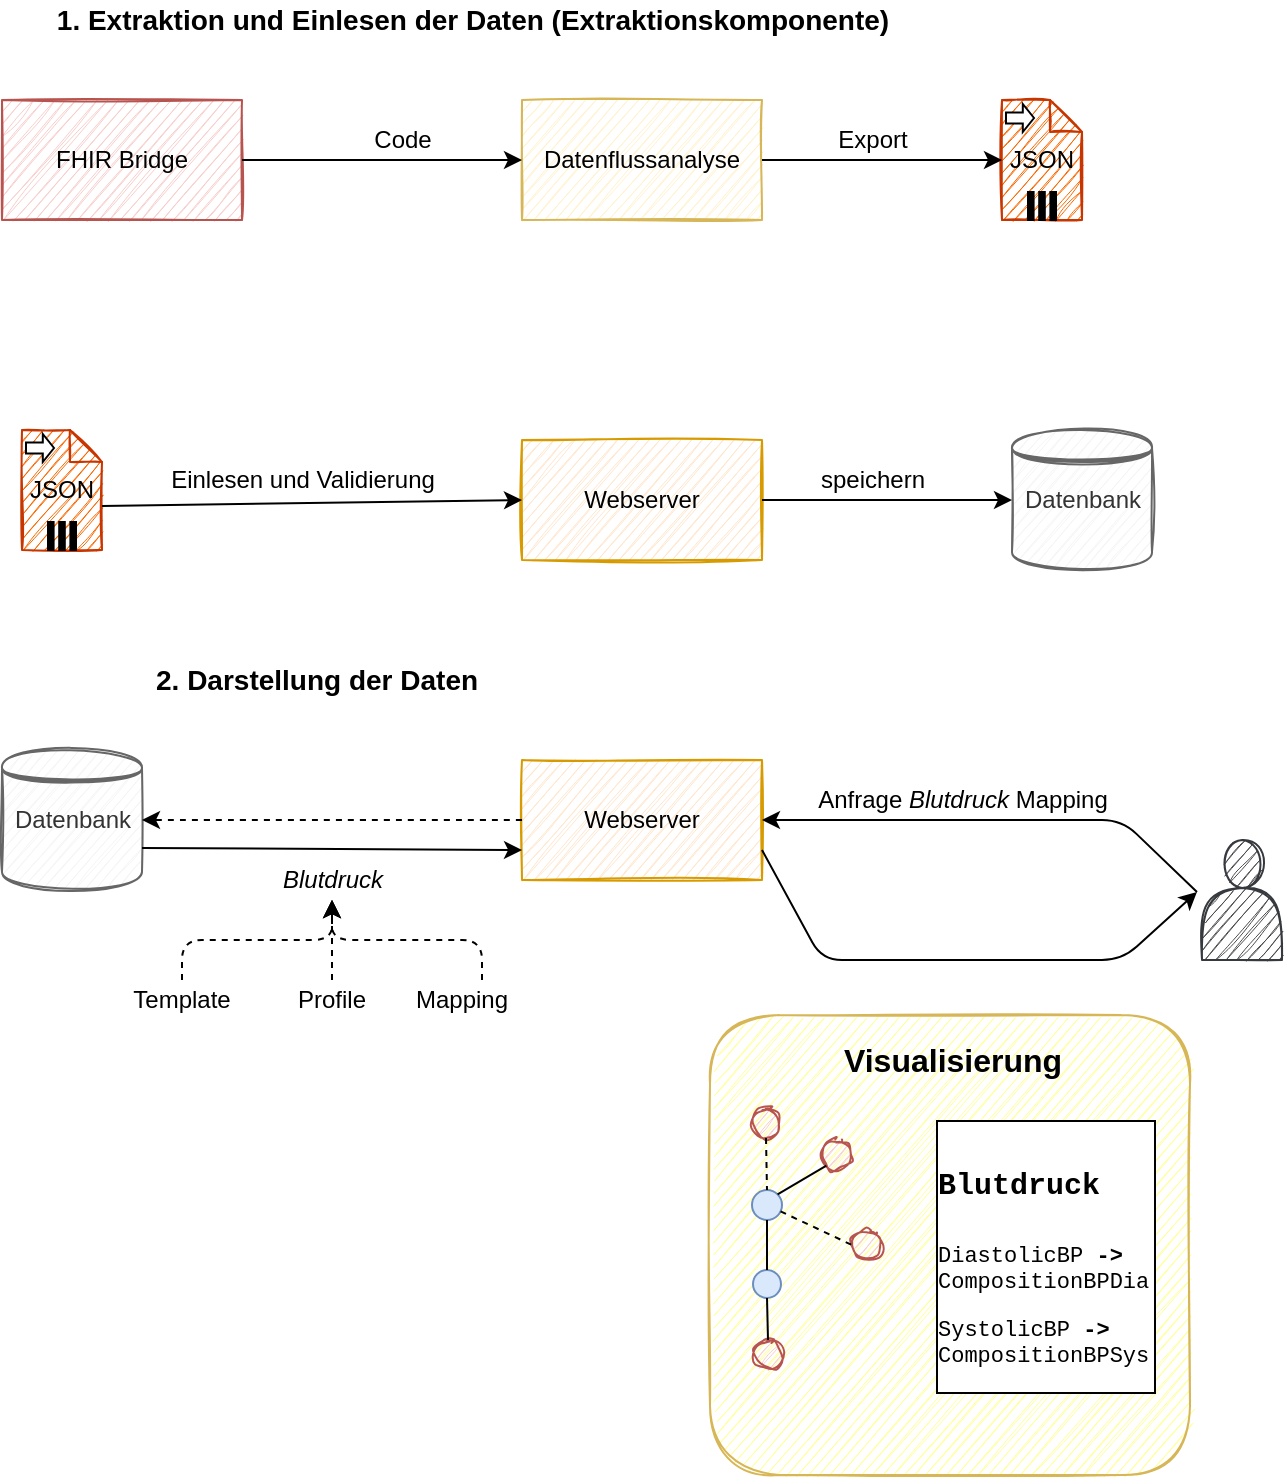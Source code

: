 <mxfile version="14.0.1" type="github">
  <diagram id="kuCDYOujMkA-HMSyn4VC" name="Page-1">
    <mxGraphModel dx="848" dy="588" grid="1" gridSize="10" guides="1" tooltips="1" connect="1" arrows="1" fold="1" page="1" pageScale="1" pageWidth="827" pageHeight="1169" math="0" shadow="0">
      <root>
        <mxCell id="0" />
        <mxCell id="1" parent="0" />
        <mxCell id="MKZkuZ-lEbj3lWWw_4s4-52" value="" style="edgeStyle=segmentEdgeStyle;endArrow=classic;html=1;dashed=1;" edge="1" parent="1" source="MKZkuZ-lEbj3lWWw_4s4-44" target="4Eg3TUc8c78vZ7O3V5Gd-33">
          <mxGeometry width="50" height="50" relative="1" as="geometry">
            <mxPoint x="160" y="530" as="sourcePoint" />
            <mxPoint x="234" y="500" as="targetPoint" />
            <Array as="points">
              <mxPoint x="300" y="500" />
              <mxPoint x="225" y="500" />
            </Array>
          </mxGeometry>
        </mxCell>
        <mxCell id="4Eg3TUc8c78vZ7O3V5Gd-1" value="FHIR Bridge" style="rounded=0;whiteSpace=wrap;html=1;fillColor=#f8cecc;strokeColor=#b85450;sketch=1;" parent="1" vertex="1">
          <mxGeometry x="60" y="80" width="120" height="60" as="geometry" />
        </mxCell>
        <mxCell id="4Eg3TUc8c78vZ7O3V5Gd-2" value="Datenflussanalyse" style="rounded=0;whiteSpace=wrap;html=1;fillColor=#fff2cc;strokeColor=#d6b656;sketch=1;" parent="1" vertex="1">
          <mxGeometry x="320" y="80" width="120" height="60" as="geometry" />
        </mxCell>
        <mxCell id="4Eg3TUc8c78vZ7O3V5Gd-3" value="&lt;font color=&quot;#000000&quot;&gt;JSON&lt;/font&gt;" style="shape=note;whiteSpace=wrap;size=16;html=1;dropTarget=0;fillColor=#fa6800;strokeColor=#C73500;fontColor=#ffffff;sketch=1;" parent="1" vertex="1">
          <mxGeometry x="560" y="80" width="40" height="60" as="geometry" />
        </mxCell>
        <mxCell id="4Eg3TUc8c78vZ7O3V5Gd-4" value="" style="html=1;shape=singleArrow;arrowWidth=0.4;arrowSize=0.4;outlineConnect=0;" parent="4Eg3TUc8c78vZ7O3V5Gd-3" vertex="1">
          <mxGeometry width="14" height="14" relative="1" as="geometry">
            <mxPoint x="2" y="2" as="offset" />
          </mxGeometry>
        </mxCell>
        <mxCell id="4Eg3TUc8c78vZ7O3V5Gd-5" value="" style="html=1;whiteSpace=wrap;shape=parallelMarker;outlineConnect=0;" parent="4Eg3TUc8c78vZ7O3V5Gd-3" vertex="1">
          <mxGeometry x="0.5" y="1" width="14" height="14" relative="1" as="geometry">
            <mxPoint x="-7" y="-14" as="offset" />
          </mxGeometry>
        </mxCell>
        <mxCell id="4Eg3TUc8c78vZ7O3V5Gd-6" value="" style="shape=datastore;whiteSpace=wrap;html=1;fillColor=#f5f5f5;strokeColor=#666666;fontColor=#333333;sketch=1;" parent="1" vertex="1">
          <mxGeometry x="60" y="405" width="70" height="70" as="geometry" />
        </mxCell>
        <mxCell id="4Eg3TUc8c78vZ7O3V5Gd-7" value="Webserver" style="rounded=0;whiteSpace=wrap;html=1;fillColor=#ffe6cc;strokeColor=#d79b00;sketch=1;shadow=0;glass=0;" parent="1" vertex="1">
          <mxGeometry x="320" y="410" width="120" height="60" as="geometry" />
        </mxCell>
        <mxCell id="4Eg3TUc8c78vZ7O3V5Gd-9" value="&lt;font color=&quot;#000000&quot;&gt;JSON&lt;/font&gt;" style="shape=note;whiteSpace=wrap;size=16;html=1;dropTarget=0;fillColor=#fa6800;strokeColor=#C73500;fontColor=#ffffff;sketch=1;" parent="1" vertex="1">
          <mxGeometry x="70" y="245" width="40" height="60" as="geometry" />
        </mxCell>
        <mxCell id="4Eg3TUc8c78vZ7O3V5Gd-10" value="" style="html=1;shape=singleArrow;arrowWidth=0.4;arrowSize=0.4;outlineConnect=0;" parent="4Eg3TUc8c78vZ7O3V5Gd-9" vertex="1">
          <mxGeometry width="14" height="14" relative="1" as="geometry">
            <mxPoint x="2" y="2" as="offset" />
          </mxGeometry>
        </mxCell>
        <mxCell id="4Eg3TUc8c78vZ7O3V5Gd-11" value="" style="html=1;whiteSpace=wrap;shape=parallelMarker;outlineConnect=0;" parent="4Eg3TUc8c78vZ7O3V5Gd-9" vertex="1">
          <mxGeometry x="0.5" y="1" width="14" height="14" relative="1" as="geometry">
            <mxPoint x="-7" y="-14" as="offset" />
          </mxGeometry>
        </mxCell>
        <mxCell id="4Eg3TUc8c78vZ7O3V5Gd-12" value="Webserver" style="rounded=0;whiteSpace=wrap;html=1;fillColor=#ffe6cc;strokeColor=#d79b00;sketch=1;" parent="1" vertex="1">
          <mxGeometry x="320" y="250" width="120" height="60" as="geometry" />
        </mxCell>
        <mxCell id="4Eg3TUc8c78vZ7O3V5Gd-13" value="" style="shape=datastore;whiteSpace=wrap;html=1;fillColor=#f5f5f5;strokeColor=#666666;fontColor=#333333;sketch=1;" parent="1" vertex="1">
          <mxGeometry x="565" y="245" width="70" height="70" as="geometry" />
        </mxCell>
        <mxCell id="4Eg3TUc8c78vZ7O3V5Gd-14" value="" style="endArrow=classic;html=1;exitX=1;exitY=0.5;exitDx=0;exitDy=0;entryX=0;entryY=0.5;entryDx=0;entryDy=0;" parent="1" source="4Eg3TUc8c78vZ7O3V5Gd-1" target="4Eg3TUc8c78vZ7O3V5Gd-2" edge="1">
          <mxGeometry width="50" height="50" relative="1" as="geometry">
            <mxPoint x="390" y="230" as="sourcePoint" />
            <mxPoint x="440" y="180" as="targetPoint" />
          </mxGeometry>
        </mxCell>
        <mxCell id="4Eg3TUc8c78vZ7O3V5Gd-15" value="" style="endArrow=classic;html=1;exitX=1;exitY=0.5;exitDx=0;exitDy=0;entryX=0;entryY=0.5;entryDx=0;entryDy=0;entryPerimeter=0;" parent="1" source="4Eg3TUc8c78vZ7O3V5Gd-2" target="4Eg3TUc8c78vZ7O3V5Gd-3" edge="1">
          <mxGeometry width="50" height="50" relative="1" as="geometry">
            <mxPoint x="210" y="120" as="sourcePoint" />
            <mxPoint x="330" y="120" as="targetPoint" />
          </mxGeometry>
        </mxCell>
        <mxCell id="4Eg3TUc8c78vZ7O3V5Gd-16" value="" style="endArrow=classic;html=1;entryX=0;entryY=0.5;entryDx=0;entryDy=0;exitX=0;exitY=0;exitDx=40;exitDy=38;exitPerimeter=0;" parent="1" source="4Eg3TUc8c78vZ7O3V5Gd-9" target="4Eg3TUc8c78vZ7O3V5Gd-12" edge="1">
          <mxGeometry width="50" height="50" relative="1" as="geometry">
            <mxPoint x="120" y="265" as="sourcePoint" />
            <mxPoint x="440" y="230" as="targetPoint" />
            <Array as="points" />
          </mxGeometry>
        </mxCell>
        <mxCell id="4Eg3TUc8c78vZ7O3V5Gd-17" value="" style="endArrow=classic;html=1;exitX=1;exitY=0.5;exitDx=0;exitDy=0;entryX=0;entryY=0.5;entryDx=0;entryDy=0;" parent="1" source="4Eg3TUc8c78vZ7O3V5Gd-12" target="4Eg3TUc8c78vZ7O3V5Gd-13" edge="1">
          <mxGeometry width="50" height="50" relative="1" as="geometry">
            <mxPoint x="390" y="280" as="sourcePoint" />
            <mxPoint x="440" y="230" as="targetPoint" />
          </mxGeometry>
        </mxCell>
        <mxCell id="4Eg3TUc8c78vZ7O3V5Gd-19" value="" style="endArrow=classic;html=1;exitX=0.25;exitY=0.1;exitDx=0;exitDy=0;exitPerimeter=0;entryX=1;entryY=0.5;entryDx=0;entryDy=0;" parent="1" target="4Eg3TUc8c78vZ7O3V5Gd-7" edge="1">
          <mxGeometry width="50" height="50" relative="1" as="geometry">
            <mxPoint x="657.5" y="476" as="sourcePoint" />
            <mxPoint x="440" y="390" as="targetPoint" />
            <Array as="points">
              <mxPoint x="620" y="440" />
            </Array>
          </mxGeometry>
        </mxCell>
        <mxCell id="4Eg3TUc8c78vZ7O3V5Gd-20" value="Anfrage &lt;i&gt;Blutdruck&lt;/i&gt; Mapping" style="text;html=1;align=center;verticalAlign=middle;resizable=0;points=[];autosize=1;" parent="1" vertex="1">
          <mxGeometry x="460" y="420" width="160" height="20" as="geometry" />
        </mxCell>
        <mxCell id="4Eg3TUc8c78vZ7O3V5Gd-21" value="" style="endArrow=classic;html=1;exitX=0;exitY=0.5;exitDx=0;exitDy=0;entryX=1;entryY=0.5;entryDx=0;entryDy=0;dashed=1;startArrow=none;startFill=0;endFill=1;edgeStyle=orthogonalEdgeStyle;curved=1;" parent="1" source="4Eg3TUc8c78vZ7O3V5Gd-7" target="4Eg3TUc8c78vZ7O3V5Gd-6" edge="1">
          <mxGeometry width="50" height="50" relative="1" as="geometry">
            <mxPoint x="390" y="440" as="sourcePoint" />
            <mxPoint x="440" y="390" as="targetPoint" />
            <Array as="points">
              <mxPoint x="180" y="440" />
              <mxPoint x="180" y="440" />
            </Array>
          </mxGeometry>
        </mxCell>
        <mxCell id="4Eg3TUc8c78vZ7O3V5Gd-22" value="" style="endArrow=classic;html=1;exitX=1;exitY=0.7;exitDx=0;exitDy=0;entryX=0;entryY=0.75;entryDx=0;entryDy=0;" parent="1" source="4Eg3TUc8c78vZ7O3V5Gd-6" target="4Eg3TUc8c78vZ7O3V5Gd-7" edge="1">
          <mxGeometry width="50" height="50" relative="1" as="geometry">
            <mxPoint x="390" y="440" as="sourcePoint" />
            <mxPoint x="440" y="390" as="targetPoint" />
          </mxGeometry>
        </mxCell>
        <mxCell id="4Eg3TUc8c78vZ7O3V5Gd-23" value="" style="endArrow=classic;html=1;exitX=1;exitY=0.75;exitDx=0;exitDy=0;entryX=0.25;entryY=0.1;entryDx=0;entryDy=0;entryPerimeter=0;" parent="1" source="4Eg3TUc8c78vZ7O3V5Gd-7" edge="1">
          <mxGeometry width="50" height="50" relative="1" as="geometry">
            <mxPoint x="390" y="440" as="sourcePoint" />
            <mxPoint x="657.5" y="476" as="targetPoint" />
            <Array as="points">
              <mxPoint x="470" y="510" />
              <mxPoint x="620" y="510" />
            </Array>
          </mxGeometry>
        </mxCell>
        <mxCell id="4Eg3TUc8c78vZ7O3V5Gd-24" value="&lt;b&gt;&lt;font style=&quot;font-size: 14px&quot;&gt;1. Extraktion und Einlesen der Daten (Extraktionskomponente)&lt;/font&gt;&lt;/b&gt;" style="text;html=1;align=center;verticalAlign=middle;resizable=0;points=[];autosize=1;" parent="1" vertex="1">
          <mxGeometry x="80" y="30" width="430" height="20" as="geometry" />
        </mxCell>
        <mxCell id="4Eg3TUc8c78vZ7O3V5Gd-27" value="&lt;b&gt;&lt;font style=&quot;font-size: 14px&quot;&gt;2. Darstellung der Daten&lt;/font&gt;&lt;/b&gt;" style="text;html=1;align=left;verticalAlign=middle;resizable=0;points=[];autosize=1;" parent="1" vertex="1">
          <mxGeometry x="135" y="360" width="180" height="20" as="geometry" />
        </mxCell>
        <mxCell id="4Eg3TUc8c78vZ7O3V5Gd-28" value="Code" style="text;html=1;align=center;verticalAlign=middle;resizable=0;points=[];autosize=1;" parent="1" vertex="1">
          <mxGeometry x="240" y="90" width="40" height="20" as="geometry" />
        </mxCell>
        <mxCell id="4Eg3TUc8c78vZ7O3V5Gd-29" value="Einlesen und Validierung" style="text;html=1;align=center;verticalAlign=middle;resizable=0;points=[];autosize=1;" parent="1" vertex="1">
          <mxGeometry x="135" y="260" width="150" height="20" as="geometry" />
        </mxCell>
        <mxCell id="4Eg3TUc8c78vZ7O3V5Gd-31" value="speichern" style="text;html=1;align=center;verticalAlign=middle;resizable=0;points=[];autosize=1;" parent="1" vertex="1">
          <mxGeometry x="460" y="260" width="70" height="20" as="geometry" />
        </mxCell>
        <mxCell id="4Eg3TUc8c78vZ7O3V5Gd-33" value="&lt;i&gt;&lt;span style=&quot;&quot;&gt;Blutdruck&lt;/span&gt;&lt;br&gt;&lt;/i&gt;" style="text;html=1;align=center;verticalAlign=middle;resizable=0;points=[];autosize=1;labelBackgroundColor=#ffffff;" parent="1" vertex="1">
          <mxGeometry x="190" y="460" width="70" height="20" as="geometry" />
        </mxCell>
        <mxCell id="4Eg3TUc8c78vZ7O3V5Gd-34" value="" style="shape=actor;whiteSpace=wrap;html=1;rounded=0;shadow=0;glass=0;sketch=1;strokeColor=#36393d;fillColor=#4D4D4D;" parent="1" vertex="1">
          <mxGeometry x="660" y="450" width="40" height="60" as="geometry" />
        </mxCell>
        <mxCell id="MKZkuZ-lEbj3lWWw_4s4-1" value="Export" style="text;html=1;align=center;verticalAlign=middle;resizable=0;points=[];autosize=1;" vertex="1" parent="1">
          <mxGeometry x="470" y="90" width="50" height="20" as="geometry" />
        </mxCell>
        <mxCell id="MKZkuZ-lEbj3lWWw_4s4-20" value="" style="rounded=1;whiteSpace=wrap;html=1;strokeColor=#d6b656;fillColor=#FFFF99;sketch=1;" vertex="1" parent="1">
          <mxGeometry x="414" y="537.5" width="240" height="230" as="geometry" />
        </mxCell>
        <mxCell id="MKZkuZ-lEbj3lWWw_4s4-21" value="" style="ellipse;whiteSpace=wrap;html=1;aspect=fixed;fillColor=#f8cecc;strokeColor=#b85450;sketch=1;" vertex="1" parent="1">
          <mxGeometry x="435.5" y="700" width="15" height="15" as="geometry" />
        </mxCell>
        <mxCell id="MKZkuZ-lEbj3lWWw_4s4-22" value="" style="ellipse;whiteSpace=wrap;html=1;aspect=fixed;fillColor=#f8cecc;strokeColor=#b85450;sketch=1;" vertex="1" parent="1">
          <mxGeometry x="434.5" y="584" width="15" height="15" as="geometry" />
        </mxCell>
        <mxCell id="MKZkuZ-lEbj3lWWw_4s4-23" value="" style="ellipse;whiteSpace=wrap;html=1;aspect=fixed;fillColor=#f8cecc;strokeColor=#b85450;sketch=1;" vertex="1" parent="1">
          <mxGeometry x="485" y="645" width="15" height="15" as="geometry" />
        </mxCell>
        <mxCell id="MKZkuZ-lEbj3lWWw_4s4-24" value="" style="ellipse;whiteSpace=wrap;html=1;aspect=fixed;fillColor=#f8cecc;strokeColor=#b85450;sketch=1;" vertex="1" parent="1">
          <mxGeometry x="470" y="600" width="15" height="15" as="geometry" />
        </mxCell>
        <mxCell id="MKZkuZ-lEbj3lWWw_4s4-25" value="" style="ellipse;whiteSpace=wrap;html=1;aspect=fixed;fillColor=#dae8fc;strokeColor=#6c8ebf;" vertex="1" parent="1">
          <mxGeometry x="435" y="625" width="15" height="15" as="geometry" />
        </mxCell>
        <mxCell id="MKZkuZ-lEbj3lWWw_4s4-26" value="" style="ellipse;whiteSpace=wrap;html=1;aspect=fixed;fillColor=#dae8fc;strokeColor=#6c8ebf;" vertex="1" parent="1">
          <mxGeometry x="435.5" y="665" width="14" height="14" as="geometry" />
        </mxCell>
        <mxCell id="MKZkuZ-lEbj3lWWw_4s4-27" value="" style="endArrow=none;html=1;exitX=0.5;exitY=1;exitDx=0;exitDy=0;entryX=0.5;entryY=0;entryDx=0;entryDy=0;dashed=1;" edge="1" parent="1" source="MKZkuZ-lEbj3lWWw_4s4-22" target="MKZkuZ-lEbj3lWWw_4s4-25">
          <mxGeometry width="50" height="50" relative="1" as="geometry">
            <mxPoint x="495" y="650" as="sourcePoint" />
            <mxPoint x="545" y="600" as="targetPoint" />
          </mxGeometry>
        </mxCell>
        <mxCell id="MKZkuZ-lEbj3lWWw_4s4-28" value="" style="endArrow=none;html=1;exitX=0.5;exitY=0;exitDx=0;exitDy=0;entryX=0.5;entryY=1;entryDx=0;entryDy=0;" edge="1" parent="1" source="MKZkuZ-lEbj3lWWw_4s4-21" target="MKZkuZ-lEbj3lWWw_4s4-26">
          <mxGeometry width="50" height="50" relative="1" as="geometry">
            <mxPoint x="485" y="680" as="sourcePoint" />
            <mxPoint x="490.72" y="699.72" as="targetPoint" />
            <Array as="points" />
          </mxGeometry>
        </mxCell>
        <mxCell id="MKZkuZ-lEbj3lWWw_4s4-29" value="" style="endArrow=none;html=1;entryX=0.5;entryY=1;entryDx=0;entryDy=0;exitX=0.5;exitY=0;exitDx=0;exitDy=0;" edge="1" parent="1" source="MKZkuZ-lEbj3lWWw_4s4-26" target="MKZkuZ-lEbj3lWWw_4s4-25">
          <mxGeometry width="50" height="50" relative="1" as="geometry">
            <mxPoint x="495" y="690" as="sourcePoint" />
            <mxPoint x="500.72" y="709.72" as="targetPoint" />
          </mxGeometry>
        </mxCell>
        <mxCell id="MKZkuZ-lEbj3lWWw_4s4-30" value="" style="endArrow=none;html=1;entryX=1;entryY=0;entryDx=0;entryDy=0;exitX=0;exitY=1;exitDx=0;exitDy=0;" edge="1" parent="1" target="MKZkuZ-lEbj3lWWw_4s4-25" source="MKZkuZ-lEbj3lWWw_4s4-24">
          <mxGeometry width="50" height="50" relative="1" as="geometry">
            <mxPoint x="495" y="650" as="sourcePoint" />
            <mxPoint x="545" y="600" as="targetPoint" />
          </mxGeometry>
        </mxCell>
        <mxCell id="MKZkuZ-lEbj3lWWw_4s4-31" value="" style="endArrow=none;html=1;entryX=0;entryY=0.5;entryDx=0;entryDy=0;dashed=1;" edge="1" parent="1" source="MKZkuZ-lEbj3lWWw_4s4-25" target="MKZkuZ-lEbj3lWWw_4s4-23">
          <mxGeometry width="50" height="50" relative="1" as="geometry">
            <mxPoint x="495" y="650" as="sourcePoint" />
            <mxPoint x="545" y="600" as="targetPoint" />
            <Array as="points" />
          </mxGeometry>
        </mxCell>
        <mxCell id="MKZkuZ-lEbj3lWWw_4s4-35" value="&lt;b&gt;&lt;font style=&quot;font-size: 16px&quot;&gt;Visualisierung&lt;/font&gt;&lt;/b&gt;" style="text;html=1;align=center;verticalAlign=middle;resizable=0;points=[];autosize=1;" vertex="1" parent="1">
          <mxGeometry x="475" y="550" width="120" height="20" as="geometry" />
        </mxCell>
        <mxCell id="MKZkuZ-lEbj3lWWw_4s4-39" value="Template" style="text;html=1;strokeColor=none;fillColor=none;align=center;verticalAlign=middle;whiteSpace=wrap;rounded=0;" vertex="1" parent="1">
          <mxGeometry x="130" y="520" width="40" height="20" as="geometry" />
        </mxCell>
        <mxCell id="MKZkuZ-lEbj3lWWw_4s4-43" value="" style="edgeStyle=orthogonalEdgeStyle;rounded=0;orthogonalLoop=1;jettySize=auto;html=1;dashed=1;" edge="1" parent="1" source="MKZkuZ-lEbj3lWWw_4s4-42" target="4Eg3TUc8c78vZ7O3V5Gd-33">
          <mxGeometry relative="1" as="geometry" />
        </mxCell>
        <mxCell id="MKZkuZ-lEbj3lWWw_4s4-42" value="Profile" style="text;html=1;strokeColor=none;fillColor=none;align=center;verticalAlign=middle;whiteSpace=wrap;rounded=0;" vertex="1" parent="1">
          <mxGeometry x="205" y="520" width="40" height="20" as="geometry" />
        </mxCell>
        <mxCell id="MKZkuZ-lEbj3lWWw_4s4-44" value="Mapping" style="text;html=1;strokeColor=none;fillColor=none;align=center;verticalAlign=middle;whiteSpace=wrap;rounded=0;" vertex="1" parent="1">
          <mxGeometry x="270" y="520" width="40" height="20" as="geometry" />
        </mxCell>
        <mxCell id="MKZkuZ-lEbj3lWWw_4s4-48" value="&lt;span style=&quot;color: rgb(51 , 51 , 51)&quot;&gt;Datenbank&lt;/span&gt;" style="text;html=1;align=center;verticalAlign=middle;resizable=0;points=[];autosize=1;" vertex="1" parent="1">
          <mxGeometry x="565" y="270" width="70" height="20" as="geometry" />
        </mxCell>
        <mxCell id="MKZkuZ-lEbj3lWWw_4s4-49" value="&lt;span style=&quot;color: rgb(51 , 51 , 51)&quot;&gt;Datenbank&lt;/span&gt;" style="text;html=1;align=center;verticalAlign=middle;resizable=0;points=[];autosize=1;" vertex="1" parent="1">
          <mxGeometry x="60" y="430" width="70" height="20" as="geometry" />
        </mxCell>
        <mxCell id="MKZkuZ-lEbj3lWWw_4s4-51" value="" style="edgeStyle=segmentEdgeStyle;endArrow=classic;html=1;dashed=1;exitX=0.5;exitY=0;exitDx=0;exitDy=0;" edge="1" parent="1" source="MKZkuZ-lEbj3lWWw_4s4-39" target="4Eg3TUc8c78vZ7O3V5Gd-33">
          <mxGeometry width="50" height="50" relative="1" as="geometry">
            <mxPoint x="380" y="490" as="sourcePoint" />
            <mxPoint x="230" y="490" as="targetPoint" />
            <Array as="points">
              <mxPoint x="150" y="500" />
              <mxPoint x="225" y="500" />
            </Array>
          </mxGeometry>
        </mxCell>
        <mxCell id="MKZkuZ-lEbj3lWWw_4s4-53" value="&lt;h1&gt;&lt;font style=&quot;font-size: 15px&quot;&gt;Blutdruck&lt;/font&gt;&lt;/h1&gt;&lt;p style=&quot;font-size: 11px&quot;&gt;&lt;font style=&quot;font-size: 11px&quot;&gt;DiastolicBP &lt;b&gt;-&amp;gt;&lt;/b&gt; CompositionBPDia&lt;/font&gt;&lt;/p&gt;&lt;p style=&quot;font-size: 11px&quot;&gt;&lt;font style=&quot;font-size: 11px&quot;&gt;SystolicBP &lt;b&gt;-&amp;gt;&lt;/b&gt; CompositionBPSys&lt;/font&gt;&lt;/p&gt;" style="text;html=1;strokeColor=none;fillColor=none;spacing=5;spacingTop=-20;overflow=hidden;rounded=0;labelBackgroundColor=#ffffff;sketch=0;shadow=0;whiteSpace=wrap;labelBorderColor=#000000;aspect=fixed;horizontal=1;verticalAlign=middle;fontFamily=Courier New;" vertex="1" parent="1">
          <mxGeometry x="522" y="598" width="118" height="140.06" as="geometry" />
        </mxCell>
      </root>
    </mxGraphModel>
  </diagram>
</mxfile>
